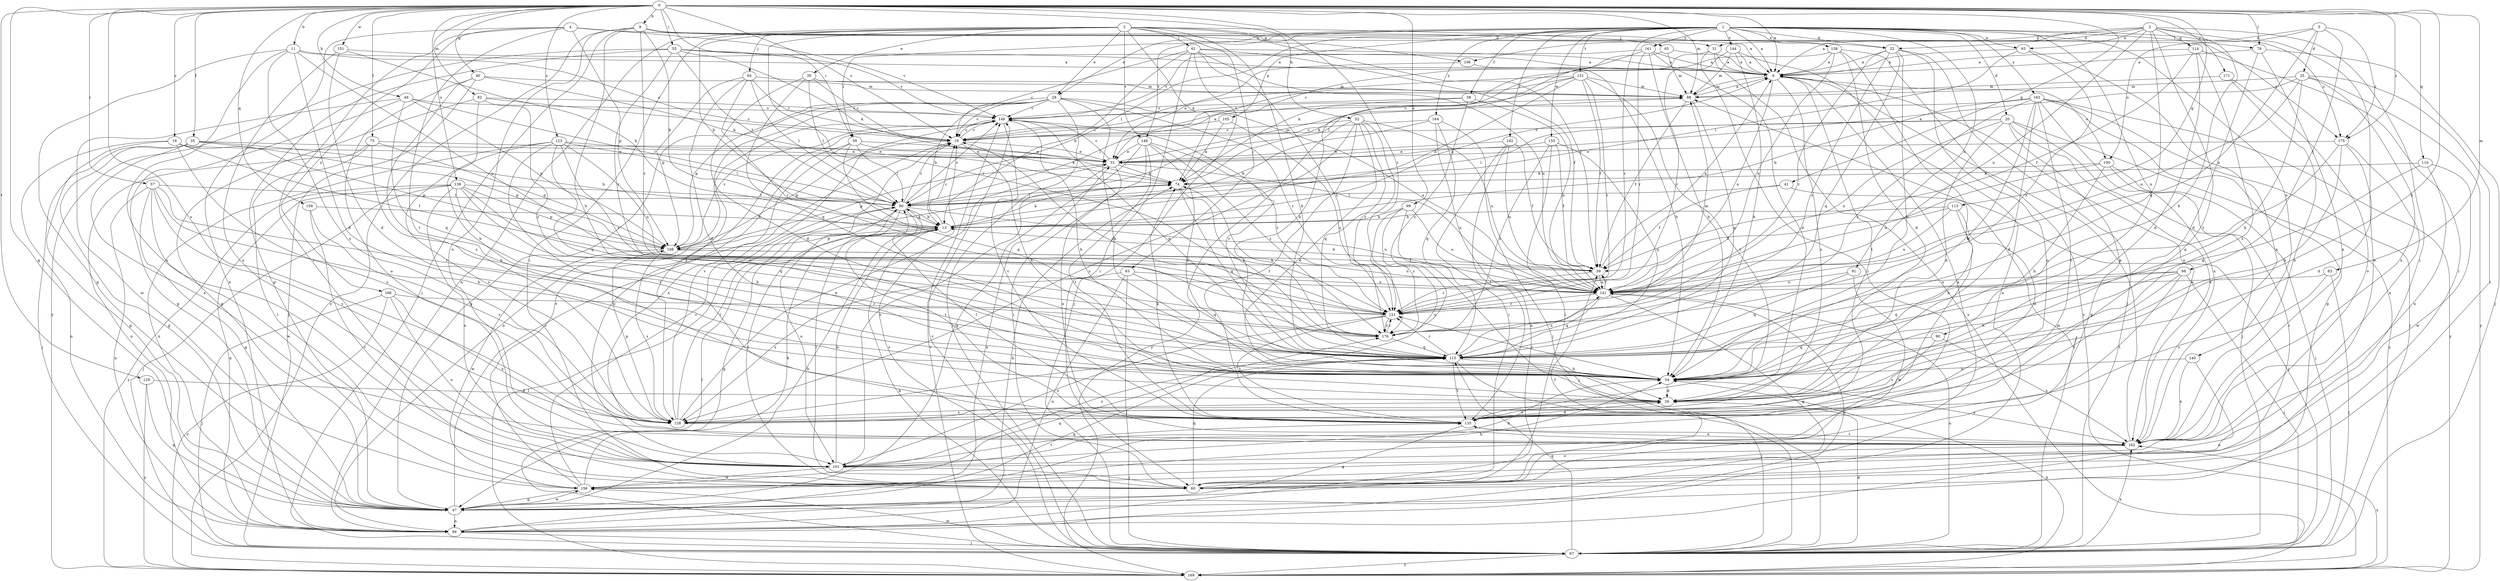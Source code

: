 strict digraph  {
0;
1;
2;
3;
4;
5;
6;
9;
11;
13;
16;
19;
20;
22;
25;
26;
28;
30;
31;
32;
35;
38;
39;
40;
41;
47;
49;
52;
54;
55;
57;
59;
60;
61;
63;
64;
65;
66;
67;
74;
75;
79;
80;
82;
83;
88;
90;
91;
93;
94;
99;
100;
101;
105;
106;
108;
109;
110;
113;
114;
115;
121;
123;
128;
129;
131;
135;
139;
140;
141;
142;
144;
148;
149;
151;
155;
156;
158;
161;
162;
163;
164;
166;
169;
171;
175;
176;
0 -> 6  [label=a];
0 -> 9  [label=b];
0 -> 11  [label=b];
0 -> 16  [label=c];
0 -> 19  [label=c];
0 -> 35  [label=f];
0 -> 40  [label=g];
0 -> 41  [label=g];
0 -> 47  [label=g];
0 -> 49  [label=h];
0 -> 52  [label=h];
0 -> 54  [label=h];
0 -> 55  [label=i];
0 -> 57  [label=i];
0 -> 59  [label=i];
0 -> 75  [label=l];
0 -> 79  [label=l];
0 -> 82  [label=m];
0 -> 83  [label=m];
0 -> 88  [label=m];
0 -> 99  [label=o];
0 -> 109  [label=q];
0 -> 110  [label=q];
0 -> 113  [label=q];
0 -> 121  [label=r];
0 -> 123  [label=s];
0 -> 128  [label=s];
0 -> 129  [label=t];
0 -> 139  [label=u];
0 -> 151  [label=w];
0 -> 171  [label=z];
0 -> 175  [label=z];
1 -> 6  [label=a];
1 -> 20  [label=d];
1 -> 22  [label=d];
1 -> 28  [label=e];
1 -> 38  [label=f];
1 -> 59  [label=i];
1 -> 79  [label=l];
1 -> 80  [label=l];
1 -> 90  [label=n];
1 -> 91  [label=n];
1 -> 93  [label=n];
1 -> 105  [label=p];
1 -> 121  [label=r];
1 -> 131  [label=t];
1 -> 140  [label=u];
1 -> 142  [label=v];
1 -> 144  [label=v];
1 -> 148  [label=v];
1 -> 155  [label=w];
1 -> 158  [label=x];
1 -> 161  [label=x];
1 -> 163  [label=y];
1 -> 164  [label=y];
1 -> 175  [label=z];
2 -> 6  [label=a];
2 -> 22  [label=d];
2 -> 54  [label=h];
2 -> 60  [label=i];
2 -> 93  [label=n];
2 -> 106  [label=p];
2 -> 114  [label=q];
2 -> 115  [label=q];
2 -> 135  [label=t];
2 -> 141  [label=u];
2 -> 156  [label=w];
3 -> 13  [label=b];
3 -> 28  [label=e];
3 -> 30  [label=e];
3 -> 39  [label=f];
3 -> 54  [label=h];
3 -> 60  [label=i];
3 -> 61  [label=j];
3 -> 63  [label=j];
3 -> 64  [label=j];
3 -> 65  [label=j];
3 -> 74  [label=k];
3 -> 94  [label=n];
3 -> 106  [label=p];
3 -> 121  [label=r];
3 -> 148  [label=v];
4 -> 22  [label=d];
4 -> 60  [label=i];
4 -> 94  [label=n];
4 -> 108  [label=p];
4 -> 135  [label=t];
4 -> 149  [label=v];
4 -> 166  [label=y];
4 -> 175  [label=z];
5 -> 25  [label=d];
5 -> 31  [label=e];
5 -> 66  [label=j];
5 -> 100  [label=o];
5 -> 141  [label=u];
5 -> 175  [label=z];
6 -> 88  [label=m];
6 -> 100  [label=o];
6 -> 128  [label=s];
6 -> 135  [label=t];
6 -> 141  [label=u];
6 -> 162  [label=x];
9 -> 6  [label=a];
9 -> 13  [label=b];
9 -> 31  [label=e];
9 -> 54  [label=h];
9 -> 67  [label=j];
9 -> 101  [label=o];
9 -> 121  [label=r];
9 -> 169  [label=y];
11 -> 6  [label=a];
11 -> 19  [label=c];
11 -> 26  [label=d];
11 -> 47  [label=g];
11 -> 101  [label=o];
11 -> 128  [label=s];
11 -> 141  [label=u];
13 -> 6  [label=a];
13 -> 19  [label=c];
13 -> 47  [label=g];
13 -> 74  [label=k];
13 -> 108  [label=p];
16 -> 32  [label=e];
16 -> 39  [label=f];
16 -> 47  [label=g];
16 -> 94  [label=n];
16 -> 108  [label=p];
16 -> 128  [label=s];
19 -> 32  [label=e];
19 -> 54  [label=h];
19 -> 108  [label=p];
19 -> 149  [label=v];
20 -> 19  [label=c];
20 -> 26  [label=d];
20 -> 47  [label=g];
20 -> 67  [label=j];
20 -> 80  [label=l];
20 -> 141  [label=u];
20 -> 162  [label=x];
20 -> 169  [label=y];
22 -> 6  [label=a];
22 -> 54  [label=h];
22 -> 67  [label=j];
22 -> 101  [label=o];
22 -> 115  [label=q];
22 -> 121  [label=r];
22 -> 176  [label=z];
25 -> 32  [label=e];
25 -> 54  [label=h];
25 -> 60  [label=i];
25 -> 88  [label=m];
25 -> 141  [label=u];
25 -> 162  [label=x];
25 -> 169  [label=y];
26 -> 128  [label=s];
26 -> 135  [label=t];
28 -> 13  [label=b];
28 -> 19  [label=c];
28 -> 47  [label=g];
28 -> 54  [label=h];
28 -> 67  [label=j];
28 -> 108  [label=p];
28 -> 121  [label=r];
28 -> 128  [label=s];
28 -> 141  [label=u];
28 -> 149  [label=v];
30 -> 19  [label=c];
30 -> 26  [label=d];
30 -> 80  [label=l];
30 -> 88  [label=m];
30 -> 115  [label=q];
31 -> 6  [label=a];
31 -> 60  [label=i];
31 -> 74  [label=k];
31 -> 169  [label=y];
32 -> 74  [label=k];
32 -> 88  [label=m];
32 -> 101  [label=o];
32 -> 108  [label=p];
32 -> 141  [label=u];
32 -> 149  [label=v];
32 -> 162  [label=x];
35 -> 13  [label=b];
35 -> 32  [label=e];
35 -> 47  [label=g];
35 -> 67  [label=j];
35 -> 108  [label=p];
35 -> 162  [label=x];
38 -> 80  [label=l];
38 -> 141  [label=u];
38 -> 149  [label=v];
38 -> 176  [label=z];
39 -> 6  [label=a];
39 -> 13  [label=b];
39 -> 121  [label=r];
39 -> 141  [label=u];
40 -> 67  [label=j];
40 -> 74  [label=k];
40 -> 88  [label=m];
40 -> 101  [label=o];
40 -> 128  [label=s];
41 -> 39  [label=f];
41 -> 67  [label=j];
41 -> 80  [label=l];
47 -> 13  [label=b];
47 -> 19  [label=c];
47 -> 94  [label=n];
47 -> 115  [label=q];
47 -> 156  [label=w];
49 -> 47  [label=g];
49 -> 80  [label=l];
49 -> 108  [label=p];
49 -> 115  [label=q];
49 -> 149  [label=v];
49 -> 156  [label=w];
52 -> 19  [label=c];
52 -> 26  [label=d];
52 -> 115  [label=q];
52 -> 121  [label=r];
52 -> 128  [label=s];
52 -> 135  [label=t];
52 -> 141  [label=u];
52 -> 169  [label=y];
54 -> 26  [label=d];
54 -> 121  [label=r];
54 -> 162  [label=x];
55 -> 6  [label=a];
55 -> 47  [label=g];
55 -> 74  [label=k];
55 -> 80  [label=l];
55 -> 121  [label=r];
55 -> 149  [label=v];
55 -> 169  [label=y];
57 -> 47  [label=g];
57 -> 54  [label=h];
57 -> 80  [label=l];
57 -> 94  [label=n];
57 -> 128  [label=s];
57 -> 156  [label=w];
57 -> 176  [label=z];
59 -> 32  [label=e];
59 -> 74  [label=k];
59 -> 80  [label=l];
59 -> 101  [label=o];
59 -> 115  [label=q];
59 -> 162  [label=x];
60 -> 6  [label=a];
60 -> 39  [label=f];
60 -> 80  [label=l];
60 -> 115  [label=q];
61 -> 6  [label=a];
61 -> 13  [label=b];
61 -> 19  [label=c];
61 -> 39  [label=f];
61 -> 60  [label=i];
61 -> 67  [label=j];
61 -> 141  [label=u];
61 -> 176  [label=z];
63 -> 67  [label=j];
63 -> 94  [label=n];
63 -> 115  [label=q];
63 -> 128  [label=s];
63 -> 141  [label=u];
64 -> 19  [label=c];
64 -> 26  [label=d];
64 -> 80  [label=l];
64 -> 88  [label=m];
64 -> 108  [label=p];
64 -> 121  [label=r];
65 -> 6  [label=a];
65 -> 54  [label=h];
65 -> 88  [label=m];
66 -> 54  [label=h];
66 -> 67  [label=j];
66 -> 115  [label=q];
66 -> 128  [label=s];
66 -> 135  [label=t];
66 -> 141  [label=u];
67 -> 13  [label=b];
67 -> 19  [label=c];
67 -> 26  [label=d];
67 -> 80  [label=l];
67 -> 88  [label=m];
67 -> 115  [label=q];
67 -> 141  [label=u];
67 -> 149  [label=v];
67 -> 156  [label=w];
67 -> 162  [label=x];
67 -> 169  [label=y];
74 -> 80  [label=l];
74 -> 115  [label=q];
74 -> 176  [label=z];
75 -> 32  [label=e];
75 -> 54  [label=h];
75 -> 60  [label=i];
75 -> 94  [label=n];
75 -> 108  [label=p];
79 -> 6  [label=a];
79 -> 26  [label=d];
79 -> 67  [label=j];
79 -> 162  [label=x];
80 -> 13  [label=b];
80 -> 19  [label=c];
80 -> 60  [label=i];
80 -> 101  [label=o];
80 -> 135  [label=t];
80 -> 141  [label=u];
80 -> 149  [label=v];
82 -> 19  [label=c];
82 -> 47  [label=g];
82 -> 54  [label=h];
82 -> 149  [label=v];
82 -> 176  [label=z];
83 -> 67  [label=j];
83 -> 128  [label=s];
83 -> 141  [label=u];
88 -> 6  [label=a];
88 -> 39  [label=f];
88 -> 115  [label=q];
88 -> 149  [label=v];
90 -> 115  [label=q];
90 -> 128  [label=s];
90 -> 162  [label=x];
91 -> 115  [label=q];
91 -> 141  [label=u];
91 -> 156  [label=w];
93 -> 6  [label=a];
93 -> 80  [label=l];
93 -> 162  [label=x];
93 -> 176  [label=z];
94 -> 32  [label=e];
94 -> 67  [label=j];
94 -> 74  [label=k];
94 -> 141  [label=u];
99 -> 13  [label=b];
99 -> 67  [label=j];
99 -> 128  [label=s];
99 -> 141  [label=u];
99 -> 176  [label=z];
100 -> 54  [label=h];
100 -> 60  [label=i];
100 -> 67  [label=j];
100 -> 74  [label=k];
100 -> 141  [label=u];
101 -> 13  [label=b];
101 -> 54  [label=h];
101 -> 60  [label=i];
101 -> 135  [label=t];
101 -> 156  [label=w];
101 -> 176  [label=z];
105 -> 19  [label=c];
105 -> 74  [label=k];
105 -> 176  [label=z];
106 -> 32  [label=e];
106 -> 54  [label=h];
108 -> 39  [label=f];
108 -> 74  [label=k];
108 -> 128  [label=s];
108 -> 141  [label=u];
108 -> 149  [label=v];
108 -> 156  [label=w];
109 -> 13  [label=b];
109 -> 60  [label=i];
109 -> 128  [label=s];
110 -> 74  [label=k];
110 -> 115  [label=q];
110 -> 156  [label=w];
110 -> 162  [label=x];
113 -> 13  [label=b];
113 -> 26  [label=d];
113 -> 39  [label=f];
113 -> 54  [label=h];
113 -> 141  [label=u];
114 -> 6  [label=a];
114 -> 26  [label=d];
114 -> 39  [label=f];
114 -> 60  [label=i];
114 -> 128  [label=s];
115 -> 54  [label=h];
115 -> 67  [label=j];
115 -> 121  [label=r];
115 -> 135  [label=t];
115 -> 141  [label=u];
115 -> 149  [label=v];
121 -> 88  [label=m];
121 -> 101  [label=o];
121 -> 135  [label=t];
121 -> 176  [label=z];
123 -> 32  [label=e];
123 -> 80  [label=l];
123 -> 94  [label=n];
123 -> 115  [label=q];
123 -> 121  [label=r];
123 -> 128  [label=s];
123 -> 135  [label=t];
123 -> 141  [label=u];
128 -> 32  [label=e];
128 -> 80  [label=l];
128 -> 108  [label=p];
128 -> 149  [label=v];
129 -> 26  [label=d];
129 -> 47  [label=g];
129 -> 169  [label=y];
131 -> 13  [label=b];
131 -> 19  [label=c];
131 -> 32  [label=e];
131 -> 39  [label=f];
131 -> 74  [label=k];
131 -> 88  [label=m];
131 -> 121  [label=r];
131 -> 135  [label=t];
135 -> 26  [label=d];
135 -> 47  [label=g];
135 -> 74  [label=k];
135 -> 80  [label=l];
135 -> 162  [label=x];
139 -> 54  [label=h];
139 -> 67  [label=j];
139 -> 80  [label=l];
139 -> 94  [label=n];
139 -> 101  [label=o];
139 -> 108  [label=p];
139 -> 115  [label=q];
139 -> 169  [label=y];
139 -> 176  [label=z];
140 -> 54  [label=h];
140 -> 94  [label=n];
140 -> 162  [label=x];
141 -> 39  [label=f];
141 -> 47  [label=g];
141 -> 115  [label=q];
141 -> 121  [label=r];
142 -> 32  [label=e];
142 -> 39  [label=f];
142 -> 60  [label=i];
142 -> 135  [label=t];
142 -> 141  [label=u];
144 -> 6  [label=a];
144 -> 54  [label=h];
144 -> 88  [label=m];
144 -> 94  [label=n];
144 -> 121  [label=r];
148 -> 32  [label=e];
148 -> 47  [label=g];
148 -> 54  [label=h];
148 -> 60  [label=i];
148 -> 121  [label=r];
148 -> 135  [label=t];
148 -> 176  [label=z];
149 -> 19  [label=c];
149 -> 54  [label=h];
149 -> 94  [label=n];
149 -> 115  [label=q];
149 -> 135  [label=t];
151 -> 6  [label=a];
151 -> 13  [label=b];
151 -> 26  [label=d];
151 -> 101  [label=o];
155 -> 32  [label=e];
155 -> 39  [label=f];
155 -> 60  [label=i];
155 -> 115  [label=q];
155 -> 176  [label=z];
156 -> 13  [label=b];
156 -> 19  [label=c];
156 -> 47  [label=g];
156 -> 54  [label=h];
156 -> 115  [label=q];
156 -> 149  [label=v];
158 -> 6  [label=a];
158 -> 19  [label=c];
158 -> 26  [label=d];
158 -> 135  [label=t];
158 -> 141  [label=u];
158 -> 169  [label=y];
161 -> 6  [label=a];
161 -> 26  [label=d];
161 -> 54  [label=h];
161 -> 80  [label=l];
161 -> 121  [label=r];
161 -> 149  [label=v];
162 -> 6  [label=a];
162 -> 101  [label=o];
162 -> 135  [label=t];
163 -> 13  [label=b];
163 -> 26  [label=d];
163 -> 47  [label=g];
163 -> 54  [label=h];
163 -> 67  [label=j];
163 -> 135  [label=t];
163 -> 149  [label=v];
163 -> 162  [label=x];
163 -> 169  [label=y];
163 -> 176  [label=z];
164 -> 13  [label=b];
164 -> 19  [label=c];
164 -> 67  [label=j];
164 -> 94  [label=n];
164 -> 115  [label=q];
166 -> 67  [label=j];
166 -> 101  [label=o];
166 -> 121  [label=r];
166 -> 162  [label=x];
166 -> 169  [label=y];
169 -> 54  [label=h];
169 -> 80  [label=l];
169 -> 149  [label=v];
169 -> 162  [label=x];
171 -> 88  [label=m];
171 -> 101  [label=o];
171 -> 162  [label=x];
175 -> 26  [label=d];
175 -> 32  [label=e];
175 -> 54  [label=h];
175 -> 115  [label=q];
175 -> 162  [label=x];
176 -> 19  [label=c];
176 -> 74  [label=k];
176 -> 115  [label=q];
176 -> 121  [label=r];
}
